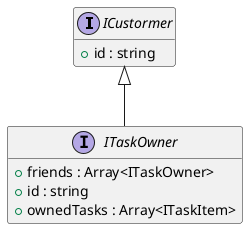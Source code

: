 @startuml
hide empty methods
hide empty fields
interface "ICustormer" {
    +id : string
}
interface "ITaskOwner" {
    +friends : Array<ITaskOwner>
    +id : string
    +ownedTasks : Array<ITaskItem>
}
"ICustormer" <|-- "ITaskOwner"
@enduml